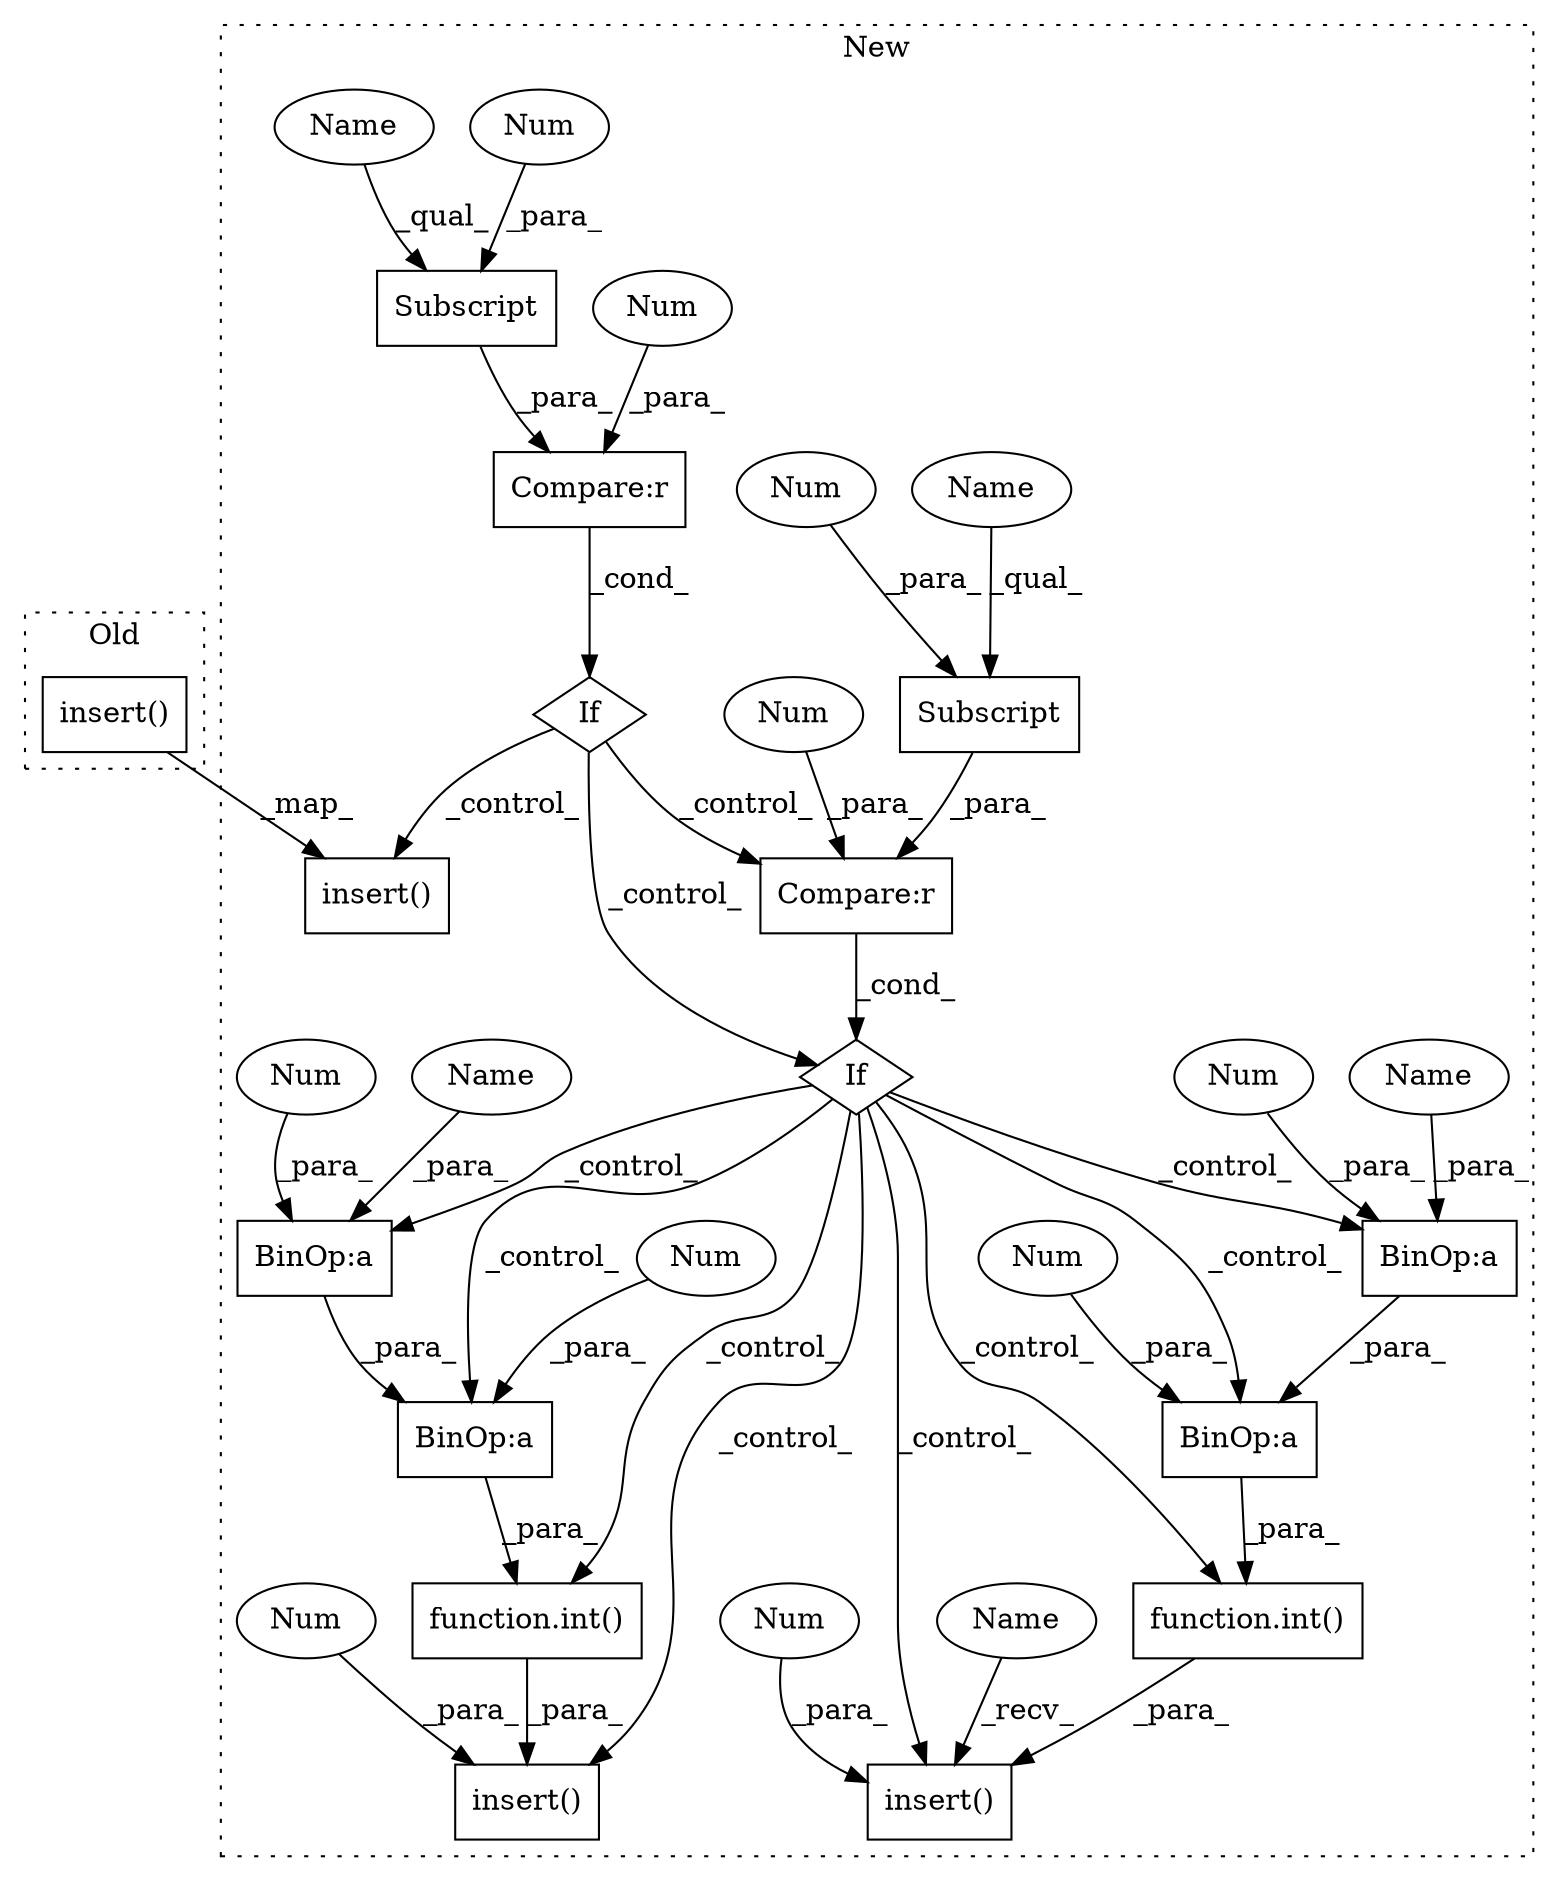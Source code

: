 digraph G {
subgraph cluster0 {
1 [label="insert()" a="75" s="2098,2143" l="17,1" shape="box"];
label = "Old";
style="dotted";
}
subgraph cluster1 {
2 [label="insert()" a="75" s="2150,2195" l="17,1" shape="box"];
3 [label="If" a="96" s="2098,2132" l="3,18" shape="diamond"];
4 [label="insert()" a="75" s="2390,2436" l="17,1" shape="box"];
5 [label="If" a="96" s="2278,2308" l="0,18" shape="diamond"];
6 [label="insert()" a="75" s="2326,2372" l="17,1" shape="box"];
7 [label="BinOp:a" a="82" s="2424" l="3" shape="box"];
8 [label="BinOp:a" a="82" s="2360" l="8" shape="box"];
9 [label="BinOp:a" a="82" s="2424" l="8" shape="box"];
10 [label="BinOp:a" a="82" s="2360" l="3" shape="box"];
11 [label="Compare:r" a="40" s="2278" l="30" shape="box"];
12 [label="Compare:r" a="40" s="2101" l="31" shape="box"];
13 [label="function.int()" a="75" s="2346,2371" l="4,1" shape="box"];
14 [label="function.int()" a="75" s="2410,2435" l="4,1" shape="box"];
15 [label="Num" a="76" s="2128" l="4" shape="ellipse"];
16 [label="Num" a="76" s="2432" l="3" shape="ellipse"];
17 [label="Num" a="76" s="2368" l="3" shape="ellipse"];
18 [label="Num" a="76" s="2363" l="2" shape="ellipse"];
19 [label="Num" a="76" s="2305" l="3" shape="ellipse"];
20 [label="Num" a="76" s="2343" l="1" shape="ellipse"];
21 [label="Num" a="76" s="2407" l="1" shape="ellipse"];
22 [label="Num" a="76" s="2427" l="2" shape="ellipse"];
23 [label="Subscript" a="63" s="2101,0" l="23,0" shape="box"];
24 [label="Subscript" a="63" s="2278,0" l="23,0" shape="box"];
25 [label="Num" a="76" s="2299" l="1" shape="ellipse"];
26 [label="Num" a="76" s="2122" l="1" shape="ellipse"];
27 [label="Name" a="87" s="2326" l="9" shape="ellipse"];
28 [label="Name" a="87" s="2101" l="20" shape="ellipse"];
29 [label="Name" a="87" s="2278" l="20" shape="ellipse"];
30 [label="Name" a="87" s="2350" l="10" shape="ellipse"];
31 [label="Name" a="87" s="2414" l="10" shape="ellipse"];
label = "New";
style="dotted";
}
1 -> 2 [label="_map_"];
3 -> 2 [label="_control_"];
3 -> 5 [label="_control_"];
3 -> 11 [label="_control_"];
5 -> 6 [label="_control_"];
5 -> 10 [label="_control_"];
5 -> 14 [label="_control_"];
5 -> 8 [label="_control_"];
5 -> 4 [label="_control_"];
5 -> 7 [label="_control_"];
5 -> 13 [label="_control_"];
5 -> 9 [label="_control_"];
7 -> 9 [label="_para_"];
8 -> 13 [label="_para_"];
9 -> 14 [label="_para_"];
10 -> 8 [label="_para_"];
11 -> 5 [label="_cond_"];
12 -> 3 [label="_cond_"];
13 -> 6 [label="_para_"];
14 -> 4 [label="_para_"];
15 -> 12 [label="_para_"];
16 -> 9 [label="_para_"];
17 -> 8 [label="_para_"];
18 -> 10 [label="_para_"];
19 -> 11 [label="_para_"];
20 -> 6 [label="_para_"];
21 -> 4 [label="_para_"];
22 -> 7 [label="_para_"];
23 -> 12 [label="_para_"];
24 -> 11 [label="_para_"];
25 -> 24 [label="_para_"];
26 -> 23 [label="_para_"];
27 -> 6 [label="_recv_"];
28 -> 23 [label="_qual_"];
29 -> 24 [label="_qual_"];
30 -> 10 [label="_para_"];
31 -> 7 [label="_para_"];
}